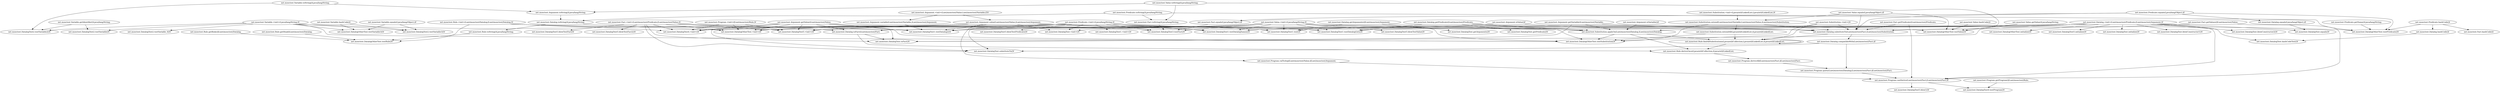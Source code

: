 digraph cmd_method{
"net.mooctest.Program.<init>([Lnet/mooctest/Rule;)V" -> "net.mooctest.DatalogTest4.<init>()V";
"net.mooctest.Program.<init>([Lnet/mooctest/Rule;)V" -> "net.mooctest.DatalogOtherTest.<init>()V";
"net.mooctest.Program.<init>([Lnet/mooctest/Rule;)V" -> "net.mooctest.DatalogTest5.<init>()V";
"net.mooctest.Argument.isValue()Z" -> "net.mooctest.Datalog.substituteTo(Lnet/mooctest/Fact;)Lnet/mooctest/Substitution;";
"net.mooctest.Argument.isValue()Z" -> "net.mooctest.Datalog.toFact()Lnet/mooctest/Fact;";
"net.mooctest.Program.canDerive(Lnet/mooctest/Fact;[Lnet/mooctest/Fact;)Z" -> "net.mooctest.DatalogTest5.blow1()V";
"net.mooctest.Program.canDerive(Lnet/mooctest/Fact;[Lnet/mooctest/Fact;)Z" -> "net.mooctest.DatalogTest4.testProgram()V";
"net.mooctest.Variable.equals(Ljava/lang/Object;)Z" -> "net.mooctest.DatalogOtherTest.testVariable3()V";
"net.mooctest.Variable.equals(Ljava/lang/Object;)Z" -> "net.mooctest.DatalogTest2.testVariable3()V";
"net.mooctest.Argument.toString()Ljava/lang/String;" -> "net.mooctest.Datalog.toString()Ljava/lang/String;";
"net.mooctest.Datalog.toString()Ljava/lang/String;" -> "net.mooctest.DatalogTest1.testDatalog2()V";
"net.mooctest.Datalog.toString()Ljava/lang/String;" -> "net.mooctest.Rule.toString()Ljava/lang/String;";
"net.mooctest.Substitution.applyOn(Lnet/mooctest/Datalog;)Lnet/mooctest/Datalog;" -> "net.mooctest.Rule.deriveOnce(Ljava/util/Collection;)Ljava/util/LinkedList;";
"net.mooctest.Substitution.applyOn(Lnet/mooctest/Datalog;)Lnet/mooctest/Datalog;" -> "net.mooctest.Rule.findAllSubstitutions(Ljava/util/Collection;Ljava/util/LinkedList;)Ljava/util/LinkedList;";
"net.mooctest.Substitution.applyOn(Lnet/mooctest/Datalog;)Lnet/mooctest/Datalog;" -> "net.mooctest.DatalogOtherTest.testSubstitution()V";
"net.mooctest.Program.valToArg([Lnet/mooctest/Value;)[Lnet/mooctest/Argument;" -> "net.mooctest.Program.canDerive(Lnet/mooctest/Fact;[Lnet/mooctest/Fact;)Z";
"net.mooctest.Substitution.extend(Lnet/mooctest/Variable;Lnet/mooctest/Value;)Lnet/mooctest/Substitution;" -> "net.mooctest.Datalog.substituteTo(Lnet/mooctest/Fact;)Lnet/mooctest/Substitution;";
"net.mooctest.Substitution.extend(Lnet/mooctest/Variable;Lnet/mooctest/Value;)Lnet/mooctest/Substitution;" -> "net.mooctest.Substitution.extendAll(Ljava/util/LinkedList;)Ljava/util/LinkedList;";
"net.mooctest.Substitution.extend(Lnet/mooctest/Variable;Lnet/mooctest/Value;)Lnet/mooctest/Substitution;" -> "net.mooctest.DatalogOtherTest.testSubstitution()V";
"net.mooctest.Value.<init>(Ljava/lang/String;)V" -> "net.mooctest.DatalogOtherTest.testValue()V";
"net.mooctest.Value.<init>(Ljava/lang/String;)V" -> "net.mooctest.DatalogTest1.test()V";
"net.mooctest.Value.<init>(Ljava/lang/String;)V" -> "net.mooctest.DatalogTest1.testDatalog2()V";
"net.mooctest.Value.<init>(Ljava/lang/String;)V" -> "net.mooctest.DatalogTest1.testDatalogGets()V";
"net.mooctest.Value.<init>(Ljava/lang/String;)V" -> "net.mooctest.DatalogTest3.testFact()V";
"net.mooctest.Value.<init>(Ljava/lang/String;)V" -> "net.mooctest.DatalogTest.<init>()V";
"net.mooctest.Value.<init>(Ljava/lang/String;)V" -> "net.mooctest.DatalogOtherTest.testSubstitution()V";
"net.mooctest.Value.<init>(Ljava/lang/String;)V" -> "net.mooctest.DatalogTest5.blowTestValue()V";
"net.mooctest.Value.<init>(Ljava/lang/String;)V" -> "net.mooctest.DatalogTest1.testDatalogSames()V";
"net.mooctest.Value.<init>(Ljava/lang/String;)V" -> "net.mooctest.DatalogTest4.<init>()V";
"net.mooctest.Value.<init>(Ljava/lang/String;)V" -> "net.mooctest.DatalogOtherTest.<init>()V";
"net.mooctest.Value.<init>(Ljava/lang/String;)V" -> "net.mooctest.DatalogTest5.<init>()V";
"net.mooctest.Predicate.<init>(Ljava/lang/String;)V" -> "net.mooctest.DatalogTest1.<init>()V";
"net.mooctest.Predicate.<init>(Ljava/lang/String;)V" -> "net.mooctest.DatalogTest.<init>()V";
"net.mooctest.Predicate.<init>(Ljava/lang/String;)V" -> "net.mooctest.DatalogTest5.blowTestPredicate()V";
"net.mooctest.Predicate.<init>(Ljava/lang/String;)V" -> "net.mooctest.DatalogTest4.<init>()V";
"net.mooctest.Predicate.<init>(Ljava/lang/String;)V" -> "net.mooctest.DatalogOtherTest.<init>()V";
"net.mooctest.Predicate.<init>(Ljava/lang/String;)V" -> "net.mooctest.DatalogTest5.<init>()V";
"net.mooctest.Predicate.<init>(Ljava/lang/String;)V" -> "net.mooctest.DatalogTest1.test()V";
"net.mooctest.Predicate.<init>(Ljava/lang/String;)V" -> "net.mooctest.DatalogTest1.testDatalog2()V";
"net.mooctest.Predicate.<init>(Ljava/lang/String;)V" -> "net.mooctest.DatalogTest1.testDatalogGets()V";
"net.mooctest.Predicate.<init>(Ljava/lang/String;)V" -> "net.mooctest.DatalogTest.substituteTo()V";
"net.mooctest.Predicate.<init>(Ljava/lang/String;)V" -> "net.mooctest.DatalogTest3.testFact()V";
"net.mooctest.Predicate.<init>(Ljava/lang/String;)V" -> "net.mooctest.DatalogOtherTest.testPredicate()V";
"net.mooctest.Predicate.<init>(Ljava/lang/String;)V" -> "net.mooctest.DatalogTest1.testDatalogSames()V";
"net.mooctest.Argument.variable(Lnet/mooctest/Variable;)Lnet/mooctest/Argument;" -> "net.mooctest.DatalogTest1.testDatalog2()V";
"net.mooctest.Variable.getIdentifier()Ljava/lang/String;" -> "net.mooctest.DatalogTest2.testVariable2()V";
"net.mooctest.Variable.getIdentifier()Ljava/lang/String;" -> "net.mooctest.DatalogTest2.testVariable()V";
"net.mooctest.Argument.<init>(Lnet/mooctest/Value;Lnet/mooctest/Variable;Z)V" -> "net.mooctest.Argument.value(Lnet/mooctest/Value;)Lnet/mooctest/Argument;";
"net.mooctest.Argument.<init>(Lnet/mooctest/Value;Lnet/mooctest/Variable;Z)V" -> "net.mooctest.Argument.variable(Lnet/mooctest/Variable;)Lnet/mooctest/Argument;";
"net.mooctest.Substitution.extendAll(Ljava/util/LinkedList;)Ljava/util/LinkedList;" -> "net.mooctest.Rule.findAllSubstitutions(Ljava/util/Collection;Ljava/util/LinkedList;)Ljava/util/LinkedList;";
"net.mooctest.Substitution.extendAll(Ljava/util/LinkedList;)Ljava/util/LinkedList;" -> "net.mooctest.DatalogOtherTest.testSubstitution()V";
"net.mooctest.Fact.toString()Ljava/lang/String;" -> "net.mooctest.DatalogTest3.testFact()V";
"net.mooctest.Argument.getVariable()Lnet/mooctest/Variable;" -> "net.mooctest.DatalogTest.toFact()V";
"net.mooctest.Argument.getVariable()Lnet/mooctest/Variable;" -> "net.mooctest.Substitution.applyOn(Lnet/mooctest/Datalog;)Lnet/mooctest/Datalog;";
"net.mooctest.Argument.getVariable()Lnet/mooctest/Variable;" -> "net.mooctest.Datalog.substituteTo(Lnet/mooctest/Fact;)Lnet/mooctest/Substitution;";
"net.mooctest.Predicate.toString()Ljava/lang/String;" -> "net.mooctest.Datalog.toString()Ljava/lang/String;";
"net.mooctest.Predicate.toString()Ljava/lang/String;" -> "net.mooctest.Fact.toString()Ljava/lang/String;";
"net.mooctest.Predicate.toString()Ljava/lang/String;" -> "net.mooctest.DatalogOtherTest.testPredicate()V";
"net.mooctest.Value.getValue()Ljava/lang/String;" -> "net.mooctest.DatalogOtherTest.testValue()V";
"net.mooctest.Rule.toString()Ljava/lang/String;" -> "net.mooctest.DatalogOtherTest.testRule()V";
"net.mooctest.Rule.<init>(Lnet/mooctest/Datalog;[Lnet/mooctest/Datalog;)V" -> "net.mooctest.DatalogOtherTest.testRule()V";
"net.mooctest.Rule.<init>(Lnet/mooctest/Datalog;[Lnet/mooctest/Datalog;)V" -> "net.mooctest.DatalogTest4.<init>()V";
"net.mooctest.Rule.<init>(Lnet/mooctest/Datalog;[Lnet/mooctest/Datalog;)V" -> "net.mooctest.DatalogOtherTest.<init>()V";
"net.mooctest.Rule.<init>(Lnet/mooctest/Datalog;[Lnet/mooctest/Datalog;)V" -> "net.mooctest.DatalogTest5.<init>()V";
"net.mooctest.Variable.toString()Ljava/lang/String;" -> "net.mooctest.Argument.toString()Ljava/lang/String;";
"net.mooctest.Variable.toString()Ljava/lang/String;" -> "net.mooctest.DatalogTest2.testVariable2()V";
"net.mooctest.Fact.getPredicate()Lnet/mooctest/Predicate;" -> "net.mooctest.Program.canDerive(Lnet/mooctest/Fact;[Lnet/mooctest/Fact;)Z";
"net.mooctest.Fact.getPredicate()Lnet/mooctest/Predicate;" -> "net.mooctest.Datalog.substituteTo(Lnet/mooctest/Fact;)Lnet/mooctest/Substitution;";
"net.mooctest.Fact.getValues()[Lnet/mooctest/Value;" -> "net.mooctest.Program.canDerive(Lnet/mooctest/Fact;[Lnet/mooctest/Fact;)Z";
"net.mooctest.Fact.getValues()[Lnet/mooctest/Value;" -> "net.mooctest.Datalog.substituteTo(Lnet/mooctest/Fact;)Lnet/mooctest/Substitution;";
"net.mooctest.Predicate.hashCode()I" -> "net.mooctest.Fact.hashCode()I";
"net.mooctest.Predicate.hashCode()I" -> "net.mooctest.DatalogOtherTest.testPredicate()V";
"net.mooctest.Predicate.hashCode()I" -> "net.mooctest.Datalog.hashCode()I";
"net.mooctest.Datalog.equals(Ljava/lang/Object;)Z" -> "net.mooctest.DatalogTest.equals()V";
"net.mooctest.Rule.getHead()Lnet/mooctest/Datalog;" -> "net.mooctest.DatalogOtherTest.testRule()V";
"net.mooctest.Datalog.compatibleWith(Lnet/mooctest/Fact;)Z" -> "net.mooctest.Program.query(Lnet/mooctest/Datalog;[Lnet/mooctest/Fact;)[Lnet/mooctest/Fact;";
"net.mooctest.Datalog.compatibleWith(Lnet/mooctest/Fact;)Z" -> "net.mooctest.DatalogTest.substituteTo()V";
"net.mooctest.Substitution.<init>(Ljava/util/LinkedList;Ljava/util/LinkedList;)V" -> "net.mooctest.Substitution.extend(Lnet/mooctest/Variable;Lnet/mooctest/Value;)Lnet/mooctest/Substitution;";
"net.mooctest.Variable.<init>(Ljava/lang/String;)V" -> "net.mooctest.DatalogOtherTest.testVariable3()V";
"net.mooctest.Variable.<init>(Ljava/lang/String;)V" -> "net.mooctest.DatalogTest1.testDatalog2()V";
"net.mooctest.Variable.<init>(Ljava/lang/String;)V" -> "net.mooctest.DatalogTest2.testVariable2()V";
"net.mooctest.Variable.<init>(Ljava/lang/String;)V" -> "net.mooctest.DatalogTest2.testVariable()V";
"net.mooctest.Variable.<init>(Ljava/lang/String;)V" -> "net.mooctest.DatalogOtherTest.testSubstitution()V";
"net.mooctest.Variable.<init>(Ljava/lang/String;)V" -> "net.mooctest.DatalogTest2.testVariable_0()V";
"net.mooctest.Variable.<init>(Ljava/lang/String;)V" -> "net.mooctest.DatalogTest2.testVariable3()V";
"net.mooctest.Value.equals(Ljava/lang/Object;)Z" -> "net.mooctest.DatalogOtherTest.testValue()V";
"net.mooctest.Value.equals(Ljava/lang/Object;)Z" -> "net.mooctest.Datalog.substituteTo(Lnet/mooctest/Fact;)Lnet/mooctest/Substitution;";
"net.mooctest.Value.equals(Ljava/lang/Object;)Z" -> "net.mooctest.Substitution.extend(Lnet/mooctest/Variable;Lnet/mooctest/Value;)Lnet/mooctest/Substitution;";
"net.mooctest.Fact.<init>(Lnet/mooctest/Predicate;[Lnet/mooctest/Value;)V" -> "net.mooctest.DatalogTest.toFact()V";
"net.mooctest.Fact.<init>(Lnet/mooctest/Predicate;[Lnet/mooctest/Value;)V" -> "net.mooctest.DatalogTest.substituteTo()V";
"net.mooctest.Fact.<init>(Lnet/mooctest/Predicate;[Lnet/mooctest/Value;)V" -> "net.mooctest.DatalogTest3.testFact()V";
"net.mooctest.Fact.<init>(Lnet/mooctest/Predicate;[Lnet/mooctest/Value;)V" -> "net.mooctest.DatalogTest4.<init>()V";
"net.mooctest.Fact.<init>(Lnet/mooctest/Predicate;[Lnet/mooctest/Value;)V" -> "net.mooctest.DatalogTest5.blowTestFact()V";
"net.mooctest.Fact.<init>(Lnet/mooctest/Predicate;[Lnet/mooctest/Value;)V" -> "net.mooctest.DatalogTest5.blowTestFact2()V";
"net.mooctest.Fact.<init>(Lnet/mooctest/Predicate;[Lnet/mooctest/Value;)V" -> "net.mooctest.DatalogOtherTest.<init>()V";
"net.mooctest.Fact.<init>(Lnet/mooctest/Predicate;[Lnet/mooctest/Value;)V" -> "net.mooctest.Datalog.toFact()Lnet/mooctest/Fact;";
"net.mooctest.Fact.<init>(Lnet/mooctest/Predicate;[Lnet/mooctest/Value;)V" -> "net.mooctest.DatalogTest5.<init>()V";
"net.mooctest.Rule.findAllSubstitutions(Ljava/util/Collection;Ljava/util/LinkedList;)Ljava/util/LinkedList;" -> "net.mooctest.Rule.deriveOnce(Ljava/util/Collection;)Ljava/util/LinkedList;";
"net.mooctest.Rule.findAllSubstitutions(Ljava/util/Collection;Ljava/util/LinkedList;)Ljava/util/LinkedList;" -> "net.mooctest.Rule.findAllSubstitutions(Ljava/util/Collection;Ljava/util/LinkedList;)Ljava/util/LinkedList;";
"net.mooctest.Datalog.<init>(Lnet/mooctest/Predicate;[Lnet/mooctest/Argument;)V" -> "net.mooctest.DatalogTest.toFact()V";
"net.mooctest.Datalog.<init>(Lnet/mooctest/Predicate;[Lnet/mooctest/Argument;)V" -> "net.mooctest.Program.canDerive(Lnet/mooctest/Fact;[Lnet/mooctest/Fact;)Z";
"net.mooctest.Datalog.<init>(Lnet/mooctest/Predicate;[Lnet/mooctest/Argument;)V" -> "net.mooctest.DatalogTest.blowConstructor2()V";
"net.mooctest.Datalog.<init>(Lnet/mooctest/Predicate;[Lnet/mooctest/Argument;)V" -> "net.mooctest.Substitution.applyOn(Lnet/mooctest/Datalog;)Lnet/mooctest/Datalog;";
"net.mooctest.Datalog.<init>(Lnet/mooctest/Predicate;[Lnet/mooctest/Argument;)V" -> "net.mooctest.DatalogOtherTest.initialize()V";
"net.mooctest.Datalog.<init>(Lnet/mooctest/Predicate;[Lnet/mooctest/Argument;)V" -> "net.mooctest.DatalogTest.hashCodeTest()V";
"net.mooctest.Datalog.<init>(Lnet/mooctest/Predicate;[Lnet/mooctest/Argument;)V" -> "net.mooctest.DatalogTest.equals()V";
"net.mooctest.Datalog.<init>(Lnet/mooctest/Predicate;[Lnet/mooctest/Argument;)V" -> "net.mooctest.DatalogTest5.initialize()V";
"net.mooctest.Datalog.<init>(Lnet/mooctest/Predicate;[Lnet/mooctest/Argument;)V" -> "net.mooctest.DatalogTest.initialize()V";
"net.mooctest.Datalog.<init>(Lnet/mooctest/Predicate;[Lnet/mooctest/Argument;)V" -> "net.mooctest.DatalogTest1.test()V";
"net.mooctest.Datalog.<init>(Lnet/mooctest/Predicate;[Lnet/mooctest/Argument;)V" -> "net.mooctest.DatalogTest1.testDatalog2()V";
"net.mooctest.Datalog.<init>(Lnet/mooctest/Predicate;[Lnet/mooctest/Argument;)V" -> "net.mooctest.DatalogTest1.testDatalogGets()V";
"net.mooctest.Datalog.<init>(Lnet/mooctest/Predicate;[Lnet/mooctest/Argument;)V" -> "net.mooctest.DatalogTest.blowConstructor1()V";
"net.mooctest.Datalog.<init>(Lnet/mooctest/Predicate;[Lnet/mooctest/Argument;)V" -> "net.mooctest.DatalogTest1.testDatalogSames()V";
"net.mooctest.Argument.value(Lnet/mooctest/Value;)Lnet/mooctest/Argument;" -> "net.mooctest.DatalogTest1.test()V";
"net.mooctest.Argument.value(Lnet/mooctest/Value;)Lnet/mooctest/Argument;" -> "net.mooctest.DatalogTest1.testDatalog2()V";
"net.mooctest.Argument.value(Lnet/mooctest/Value;)Lnet/mooctest/Argument;" -> "net.mooctest.DatalogTest1.testDatalogGets()V";
"net.mooctest.Argument.value(Lnet/mooctest/Value;)Lnet/mooctest/Argument;" -> "net.mooctest.Substitution.applyOn(Lnet/mooctest/Datalog;)Lnet/mooctest/Datalog;";
"net.mooctest.Argument.value(Lnet/mooctest/Value;)Lnet/mooctest/Argument;" -> "net.mooctest.Program.valToArg([Lnet/mooctest/Value;)[Lnet/mooctest/Argument;";
"net.mooctest.Argument.value(Lnet/mooctest/Value;)Lnet/mooctest/Argument;" -> "net.mooctest.DatalogTest.<init>()V";
"net.mooctest.Argument.value(Lnet/mooctest/Value;)Lnet/mooctest/Argument;" -> "net.mooctest.DatalogTest1.testDatalogSames()V";
"net.mooctest.Argument.value(Lnet/mooctest/Value;)Lnet/mooctest/Argument;" -> "net.mooctest.DatalogTest4.<init>()V";
"net.mooctest.Argument.value(Lnet/mooctest/Value;)Lnet/mooctest/Argument;" -> "net.mooctest.DatalogOtherTest.<init>()V";
"net.mooctest.Argument.value(Lnet/mooctest/Value;)Lnet/mooctest/Argument;" -> "net.mooctest.DatalogTest5.<init>()V";
"net.mooctest.Rule.getBody()[Lnet/mooctest/Datalog;" -> "net.mooctest.DatalogOtherTest.testRule()V";
"net.mooctest.Value.hashCode()I" -> "net.mooctest.DatalogOtherTest.testValue()V";
"net.mooctest.Program.getProgram()[Lnet/mooctest/Rule;" -> "net.mooctest.DatalogTest4.testProgram()V";
"net.mooctest.Predicate.equals(Ljava/lang/Object;)Z" -> "net.mooctest.Datalog.substituteTo(Lnet/mooctest/Fact;)Lnet/mooctest/Substitution;";
"net.mooctest.Predicate.equals(Ljava/lang/Object;)Z" -> "net.mooctest.Datalog.equals(Ljava/lang/Object;)Z";
"net.mooctest.Predicate.equals(Ljava/lang/Object;)Z" -> "net.mooctest.DatalogOtherTest.testPredicate()V";
"net.mooctest.Predicate.equals(Ljava/lang/Object;)Z" -> "net.mooctest.Fact.equals(Ljava/lang/Object;)Z";
"net.mooctest.Datalog.substituteTo(Lnet/mooctest/Fact;)Lnet/mooctest/Substitution;" -> "net.mooctest.Rule.findAllSubstitutions(Ljava/util/Collection;Ljava/util/LinkedList;)Ljava/util/LinkedList;";
"net.mooctest.Datalog.substituteTo(Lnet/mooctest/Fact;)Lnet/mooctest/Substitution;" -> "net.mooctest.Datalog.compatibleWith(Lnet/mooctest/Fact;)Z";
"net.mooctest.Rule.deriveOnce(Ljava/util/Collection;)Ljava/util/LinkedList;" -> "net.mooctest.Program.deriveAll([Lnet/mooctest/Fact;)[Lnet/mooctest/Fact;";
"net.mooctest.Argument.getValue()Lnet/mooctest/Value;" -> "net.mooctest.DatalogTest.toFact()V";
"net.mooctest.Argument.getValue()Lnet/mooctest/Value;" -> "net.mooctest.DatalogTest.substituteTo()V";
"net.mooctest.Argument.getValue()Lnet/mooctest/Value;" -> "net.mooctest.Datalog.substituteTo(Lnet/mooctest/Fact;)Lnet/mooctest/Substitution;";
"net.mooctest.Argument.getValue()Lnet/mooctest/Value;" -> "net.mooctest.DatalogOtherTest.testSubstitution()V";
"net.mooctest.Argument.getValue()Lnet/mooctest/Value;" -> "net.mooctest.DatalogTest4.<init>()V";
"net.mooctest.Argument.getValue()Lnet/mooctest/Value;" -> "net.mooctest.DatalogOtherTest.<init>()V";
"net.mooctest.Argument.getValue()Lnet/mooctest/Value;" -> "net.mooctest.Datalog.toFact()Lnet/mooctest/Fact;";
"net.mooctest.Argument.getValue()Lnet/mooctest/Value;" -> "net.mooctest.DatalogTest5.<init>()V";
"net.mooctest.Datalog.getPredicate()Lnet/mooctest/Predicate;" -> "net.mooctest.DatalogTest1.testDatalogGets()V";
"net.mooctest.Datalog.getPredicate()Lnet/mooctest/Predicate;" -> "net.mooctest.Substitution.applyOn(Lnet/mooctest/Datalog;)Lnet/mooctest/Datalog;";
"net.mooctest.Datalog.getPredicate()Lnet/mooctest/Predicate;" -> "net.mooctest.DatalogOtherTest.testSubstitution()V";
"net.mooctest.Datalog.getPredicate()Lnet/mooctest/Predicate;" -> "net.mooctest.DatalogTest.getPredicate()V";
"net.mooctest.Argument.isVariable()Z" -> "net.mooctest.Substitution.applyOn(Lnet/mooctest/Datalog;)Lnet/mooctest/Datalog;";
"net.mooctest.Datalog.hashCode()I" -> "net.mooctest.DatalogTest.hashCodeTest()V";
"net.mooctest.Program.query(Lnet/mooctest/Datalog;[Lnet/mooctest/Fact;)[Lnet/mooctest/Fact;" -> "net.mooctest.Program.canDerive(Lnet/mooctest/Fact;[Lnet/mooctest/Fact;)Z";
"net.mooctest.Program.deriveAll([Lnet/mooctest/Fact;)[Lnet/mooctest/Fact;" -> "net.mooctest.Program.query(Lnet/mooctest/Datalog;[Lnet/mooctest/Fact;)[Lnet/mooctest/Fact;";
"net.mooctest.Predicate.getName()Ljava/lang/String;" -> "net.mooctest.DatalogOtherTest.testPredicate()V";
"net.mooctest.Variable.hashCode()I" -> "net.mooctest.DatalogOtherTest.testVariable3()V";
"net.mooctest.Variable.hashCode()I" -> "net.mooctest.DatalogTest2.testVariable3()V";
"net.mooctest.Fact.equals(Ljava/lang/Object;)Z" -> "net.mooctest.DatalogTest3.testFact()V";
"net.mooctest.Datalog.getArguments()[Lnet/mooctest/Argument;" -> "net.mooctest.DatalogTest.getArguments()V";
"net.mooctest.Datalog.getArguments()[Lnet/mooctest/Argument;" -> "net.mooctest.DatalogTest1.test()V";
"net.mooctest.Datalog.getArguments()[Lnet/mooctest/Argument;" -> "net.mooctest.Substitution.applyOn(Lnet/mooctest/Datalog;)Lnet/mooctest/Datalog;";
"net.mooctest.Datalog.toFact()Lnet/mooctest/Fact;" -> "net.mooctest.Rule.deriveOnce(Ljava/util/Collection;)Ljava/util/LinkedList;";
"net.mooctest.Datalog.toFact()Lnet/mooctest/Fact;" -> "net.mooctest.DatalogTest.toFact()V";
"net.mooctest.Substitution.<init>()V" -> "net.mooctest.Rule.findAllSubstitutions(Ljava/util/Collection;Ljava/util/LinkedList;)Ljava/util/LinkedList;";
"net.mooctest.Substitution.<init>()V" -> "net.mooctest.Datalog.substituteTo(Lnet/mooctest/Fact;)Lnet/mooctest/Substitution;";
"net.mooctest.Substitution.<init>()V" -> "net.mooctest.DatalogOtherTest.testSubstitution()V";
"net.mooctest.Value.toString()Ljava/lang/String;" -> "net.mooctest.DatalogOtherTest.testValue()V";
"net.mooctest.Value.toString()Ljava/lang/String;" -> "net.mooctest.Argument.toString()Ljava/lang/String;";
"net.mooctest.Value.toString()Ljava/lang/String;" -> "net.mooctest.Fact.toString()Ljava/lang/String;";
}